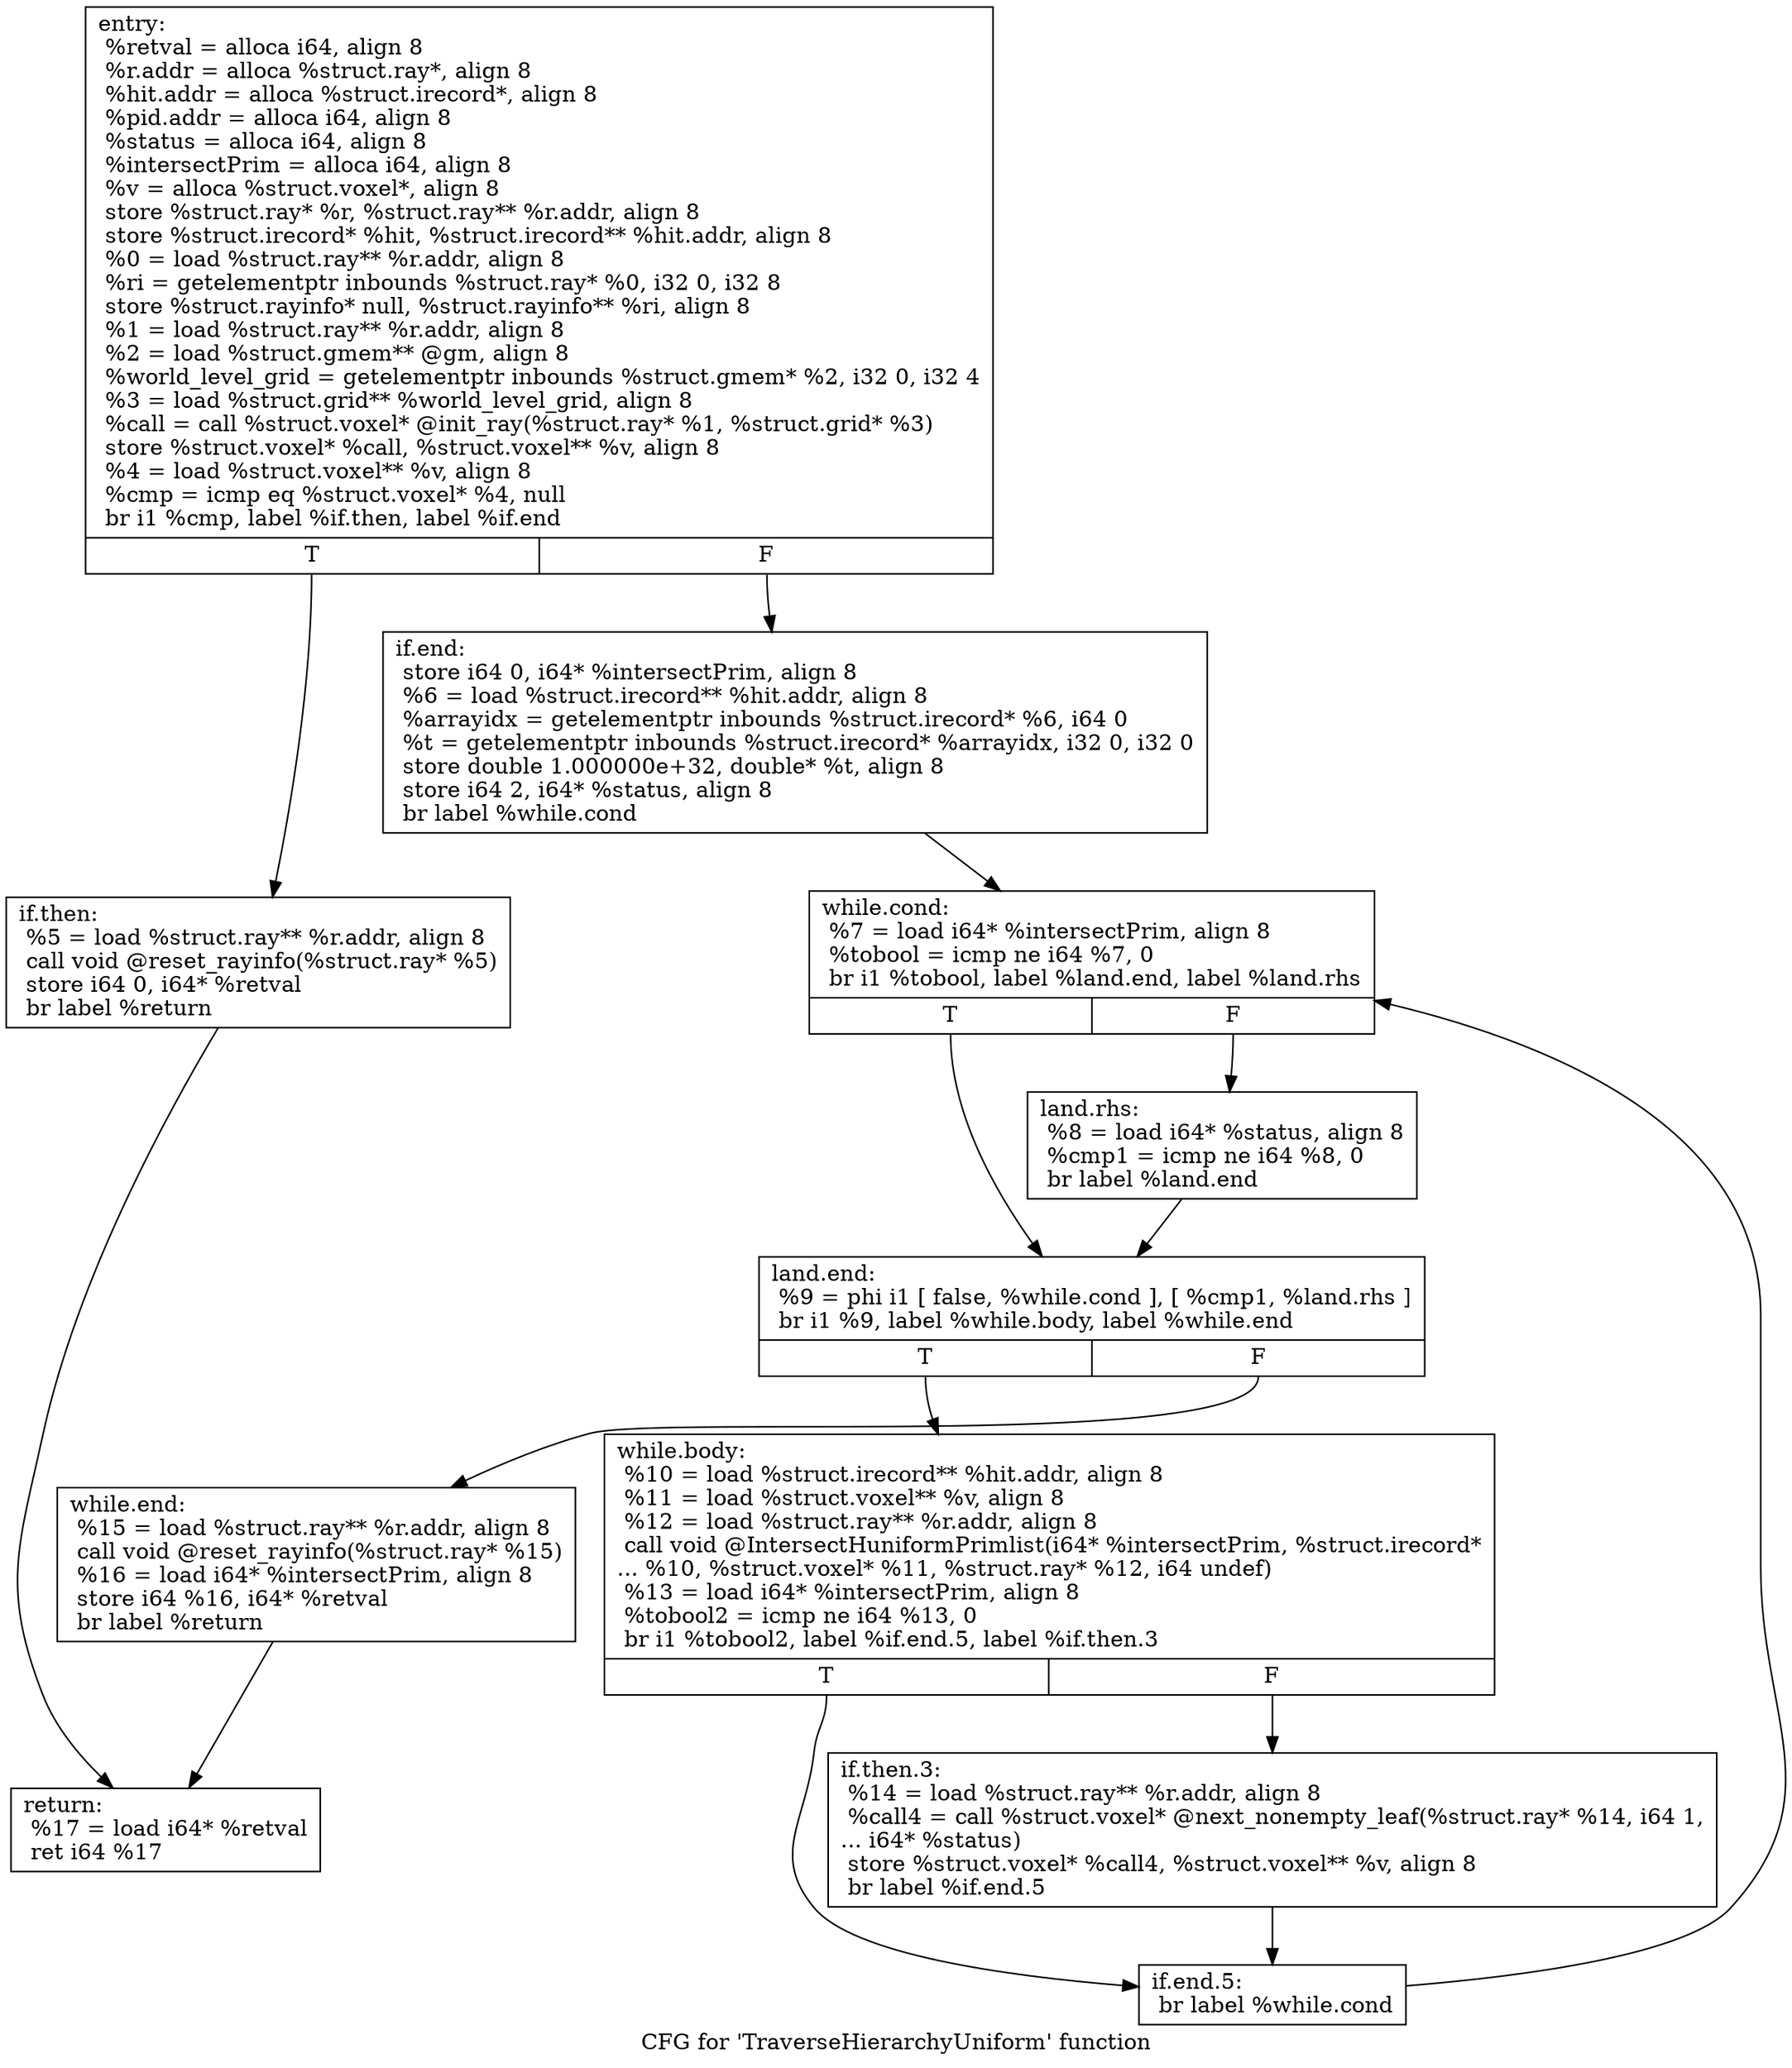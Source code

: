 digraph "CFG for 'TraverseHierarchyUniform' function" {
	label="CFG for 'TraverseHierarchyUniform' function";

	Node0x5f6f870 [shape=record,label="{entry:\l  %retval = alloca i64, align 8\l  %r.addr = alloca %struct.ray*, align 8\l  %hit.addr = alloca %struct.irecord*, align 8\l  %pid.addr = alloca i64, align 8\l  %status = alloca i64, align 8\l  %intersectPrim = alloca i64, align 8\l  %v = alloca %struct.voxel*, align 8\l  store %struct.ray* %r, %struct.ray** %r.addr, align 8\l  store %struct.irecord* %hit, %struct.irecord** %hit.addr, align 8\l  %0 = load %struct.ray** %r.addr, align 8\l  %ri = getelementptr inbounds %struct.ray* %0, i32 0, i32 8\l  store %struct.rayinfo* null, %struct.rayinfo** %ri, align 8\l  %1 = load %struct.ray** %r.addr, align 8\l  %2 = load %struct.gmem** @gm, align 8\l  %world_level_grid = getelementptr inbounds %struct.gmem* %2, i32 0, i32 4\l  %3 = load %struct.grid** %world_level_grid, align 8\l  %call = call %struct.voxel* @init_ray(%struct.ray* %1, %struct.grid* %3)\l  store %struct.voxel* %call, %struct.voxel** %v, align 8\l  %4 = load %struct.voxel** %v, align 8\l  %cmp = icmp eq %struct.voxel* %4, null\l  br i1 %cmp, label %if.then, label %if.end\l|{<s0>T|<s1>F}}"];
	Node0x5f6f870:s0 -> Node0x5f6f8c0;
	Node0x5f6f870:s1 -> Node0x5f6f910;
	Node0x5f6f8c0 [shape=record,label="{if.then:                                          \l  %5 = load %struct.ray** %r.addr, align 8\l  call void @reset_rayinfo(%struct.ray* %5)\l  store i64 0, i64* %retval\l  br label %return\l}"];
	Node0x5f6f8c0 -> Node0x5f6fb90;
	Node0x5f6f910 [shape=record,label="{if.end:                                           \l  store i64 0, i64* %intersectPrim, align 8\l  %6 = load %struct.irecord** %hit.addr, align 8\l  %arrayidx = getelementptr inbounds %struct.irecord* %6, i64 0\l  %t = getelementptr inbounds %struct.irecord* %arrayidx, i32 0, i32 0\l  store double 1.000000e+32, double* %t, align 8\l  store i64 2, i64* %status, align 8\l  br label %while.cond\l}"];
	Node0x5f6f910 -> Node0x5f6f960;
	Node0x5f6f960 [shape=record,label="{while.cond:                                       \l  %7 = load i64* %intersectPrim, align 8\l  %tobool = icmp ne i64 %7, 0\l  br i1 %tobool, label %land.end, label %land.rhs\l|{<s0>T|<s1>F}}"];
	Node0x5f6f960:s0 -> Node0x5f6fa00;
	Node0x5f6f960:s1 -> Node0x5f6f9b0;
	Node0x5f6f9b0 [shape=record,label="{land.rhs:                                         \l  %8 = load i64* %status, align 8\l  %cmp1 = icmp ne i64 %8, 0\l  br label %land.end\l}"];
	Node0x5f6f9b0 -> Node0x5f6fa00;
	Node0x5f6fa00 [shape=record,label="{land.end:                                         \l  %9 = phi i1 [ false, %while.cond ], [ %cmp1, %land.rhs ]\l  br i1 %9, label %while.body, label %while.end\l|{<s0>T|<s1>F}}"];
	Node0x5f6fa00:s0 -> Node0x5f6fa50;
	Node0x5f6fa00:s1 -> Node0x5f6fb40;
	Node0x5f6fa50 [shape=record,label="{while.body:                                       \l  %10 = load %struct.irecord** %hit.addr, align 8\l  %11 = load %struct.voxel** %v, align 8\l  %12 = load %struct.ray** %r.addr, align 8\l  call void @IntersectHuniformPrimlist(i64* %intersectPrim, %struct.irecord*\l... %10, %struct.voxel* %11, %struct.ray* %12, i64 undef)\l  %13 = load i64* %intersectPrim, align 8\l  %tobool2 = icmp ne i64 %13, 0\l  br i1 %tobool2, label %if.end.5, label %if.then.3\l|{<s0>T|<s1>F}}"];
	Node0x5f6fa50:s0 -> Node0x5f6faf0;
	Node0x5f6fa50:s1 -> Node0x5f6faa0;
	Node0x5f6faa0 [shape=record,label="{if.then.3:                                        \l  %14 = load %struct.ray** %r.addr, align 8\l  %call4 = call %struct.voxel* @next_nonempty_leaf(%struct.ray* %14, i64 1,\l... i64* %status)\l  store %struct.voxel* %call4, %struct.voxel** %v, align 8\l  br label %if.end.5\l}"];
	Node0x5f6faa0 -> Node0x5f6faf0;
	Node0x5f6faf0 [shape=record,label="{if.end.5:                                         \l  br label %while.cond\l}"];
	Node0x5f6faf0 -> Node0x5f6f960;
	Node0x5f6fb40 [shape=record,label="{while.end:                                        \l  %15 = load %struct.ray** %r.addr, align 8\l  call void @reset_rayinfo(%struct.ray* %15)\l  %16 = load i64* %intersectPrim, align 8\l  store i64 %16, i64* %retval\l  br label %return\l}"];
	Node0x5f6fb40 -> Node0x5f6fb90;
	Node0x5f6fb90 [shape=record,label="{return:                                           \l  %17 = load i64* %retval\l  ret i64 %17\l}"];
}
